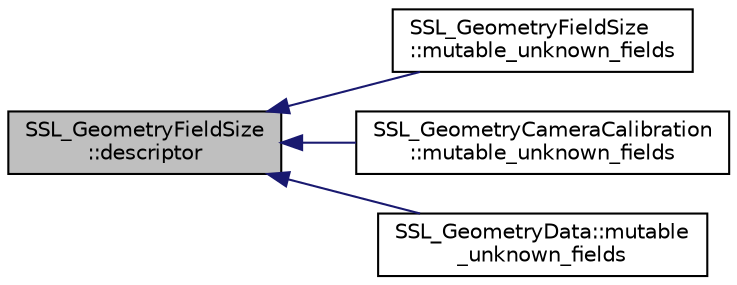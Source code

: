 digraph "SSL_GeometryFieldSize::descriptor"
{
 // INTERACTIVE_SVG=YES
  edge [fontname="Helvetica",fontsize="10",labelfontname="Helvetica",labelfontsize="10"];
  node [fontname="Helvetica",fontsize="10",shape=record];
  rankdir="LR";
  Node1 [label="SSL_GeometryFieldSize\l::descriptor",height=0.2,width=0.4,color="black", fillcolor="grey75", style="filled", fontcolor="black"];
  Node1 -> Node2 [dir="back",color="midnightblue",fontsize="10",style="solid",fontname="Helvetica"];
  Node2 [label="SSL_GeometryFieldSize\l::mutable_unknown_fields",height=0.2,width=0.4,color="black", fillcolor="white", style="filled",URL="$d2/d30/class_s_s_l___geometry_field_size.html#aabac6caab2fb7062c49f41bb0d7607a6"];
  Node1 -> Node3 [dir="back",color="midnightblue",fontsize="10",style="solid",fontname="Helvetica"];
  Node3 [label="SSL_GeometryCameraCalibration\l::mutable_unknown_fields",height=0.2,width=0.4,color="black", fillcolor="white", style="filled",URL="$d0/d73/class_s_s_l___geometry_camera_calibration.html#a0e957e6326e792dd06baba2197fb6ea2"];
  Node1 -> Node4 [dir="back",color="midnightblue",fontsize="10",style="solid",fontname="Helvetica"];
  Node4 [label="SSL_GeometryData::mutable\l_unknown_fields",height=0.2,width=0.4,color="black", fillcolor="white", style="filled",URL="$d2/d01/class_s_s_l___geometry_data.html#a10245a92e4e961f8bb3dc7c7354d38c0"];
}
